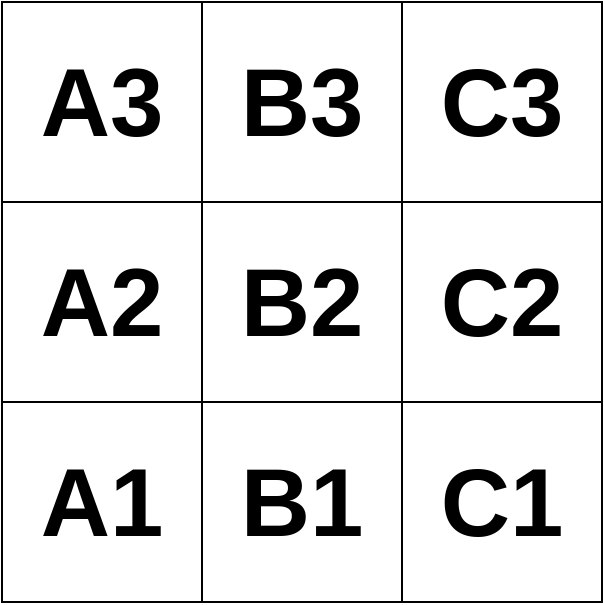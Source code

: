 <mxfile version="18.0.3" type="device"><diagram id="KjPYG-eNlkCE1UF0PYjS" name="Page-1"><mxGraphModel dx="549" dy="394" grid="1" gridSize="10" guides="1" tooltips="1" connect="1" arrows="1" fold="1" page="1" pageScale="1" pageWidth="850" pageHeight="1100" math="0" shadow="0"><root><mxCell id="0"/><mxCell id="1" parent="0"/><mxCell id="ZLfIRTSRCCnZFKZhjuHU-1" value="A1" style="rounded=0;whiteSpace=wrap;html=1;fontSize=48;fontStyle=1" vertex="1" parent="1"><mxGeometry x="320" y="340" width="100" height="100" as="geometry"/></mxCell><mxCell id="ZLfIRTSRCCnZFKZhjuHU-2" value="A2" style="rounded=0;whiteSpace=wrap;html=1;fontSize=48;fontStyle=1" vertex="1" parent="1"><mxGeometry x="320" y="240" width="100" height="100" as="geometry"/></mxCell><mxCell id="ZLfIRTSRCCnZFKZhjuHU-3" value="A3" style="rounded=0;whiteSpace=wrap;html=1;fontSize=48;fontStyle=1" vertex="1" parent="1"><mxGeometry x="320" y="140" width="100" height="100" as="geometry"/></mxCell><mxCell id="ZLfIRTSRCCnZFKZhjuHU-4" value="B1" style="rounded=0;whiteSpace=wrap;html=1;fontSize=48;fontStyle=1" vertex="1" parent="1"><mxGeometry x="420" y="340" width="100" height="100" as="geometry"/></mxCell><mxCell id="ZLfIRTSRCCnZFKZhjuHU-5" value="B2" style="rounded=0;whiteSpace=wrap;html=1;fontSize=48;fontStyle=1" vertex="1" parent="1"><mxGeometry x="420" y="240" width="100" height="100" as="geometry"/></mxCell><mxCell id="ZLfIRTSRCCnZFKZhjuHU-6" value="B3" style="rounded=0;whiteSpace=wrap;html=1;fontSize=48;fontStyle=1" vertex="1" parent="1"><mxGeometry x="420" y="140" width="100" height="100" as="geometry"/></mxCell><mxCell id="ZLfIRTSRCCnZFKZhjuHU-7" value="C1" style="rounded=0;whiteSpace=wrap;html=1;fontSize=48;fontStyle=1" vertex="1" parent="1"><mxGeometry x="520" y="340" width="100" height="100" as="geometry"/></mxCell><mxCell id="ZLfIRTSRCCnZFKZhjuHU-8" value="C2" style="rounded=0;whiteSpace=wrap;html=1;fontSize=48;fontStyle=1" vertex="1" parent="1"><mxGeometry x="520" y="240" width="100" height="100" as="geometry"/></mxCell><mxCell id="ZLfIRTSRCCnZFKZhjuHU-9" value="C3" style="rounded=0;whiteSpace=wrap;html=1;fontSize=48;fontStyle=1" vertex="1" parent="1"><mxGeometry x="520" y="140" width="100" height="100" as="geometry"/></mxCell></root></mxGraphModel></diagram></mxfile>